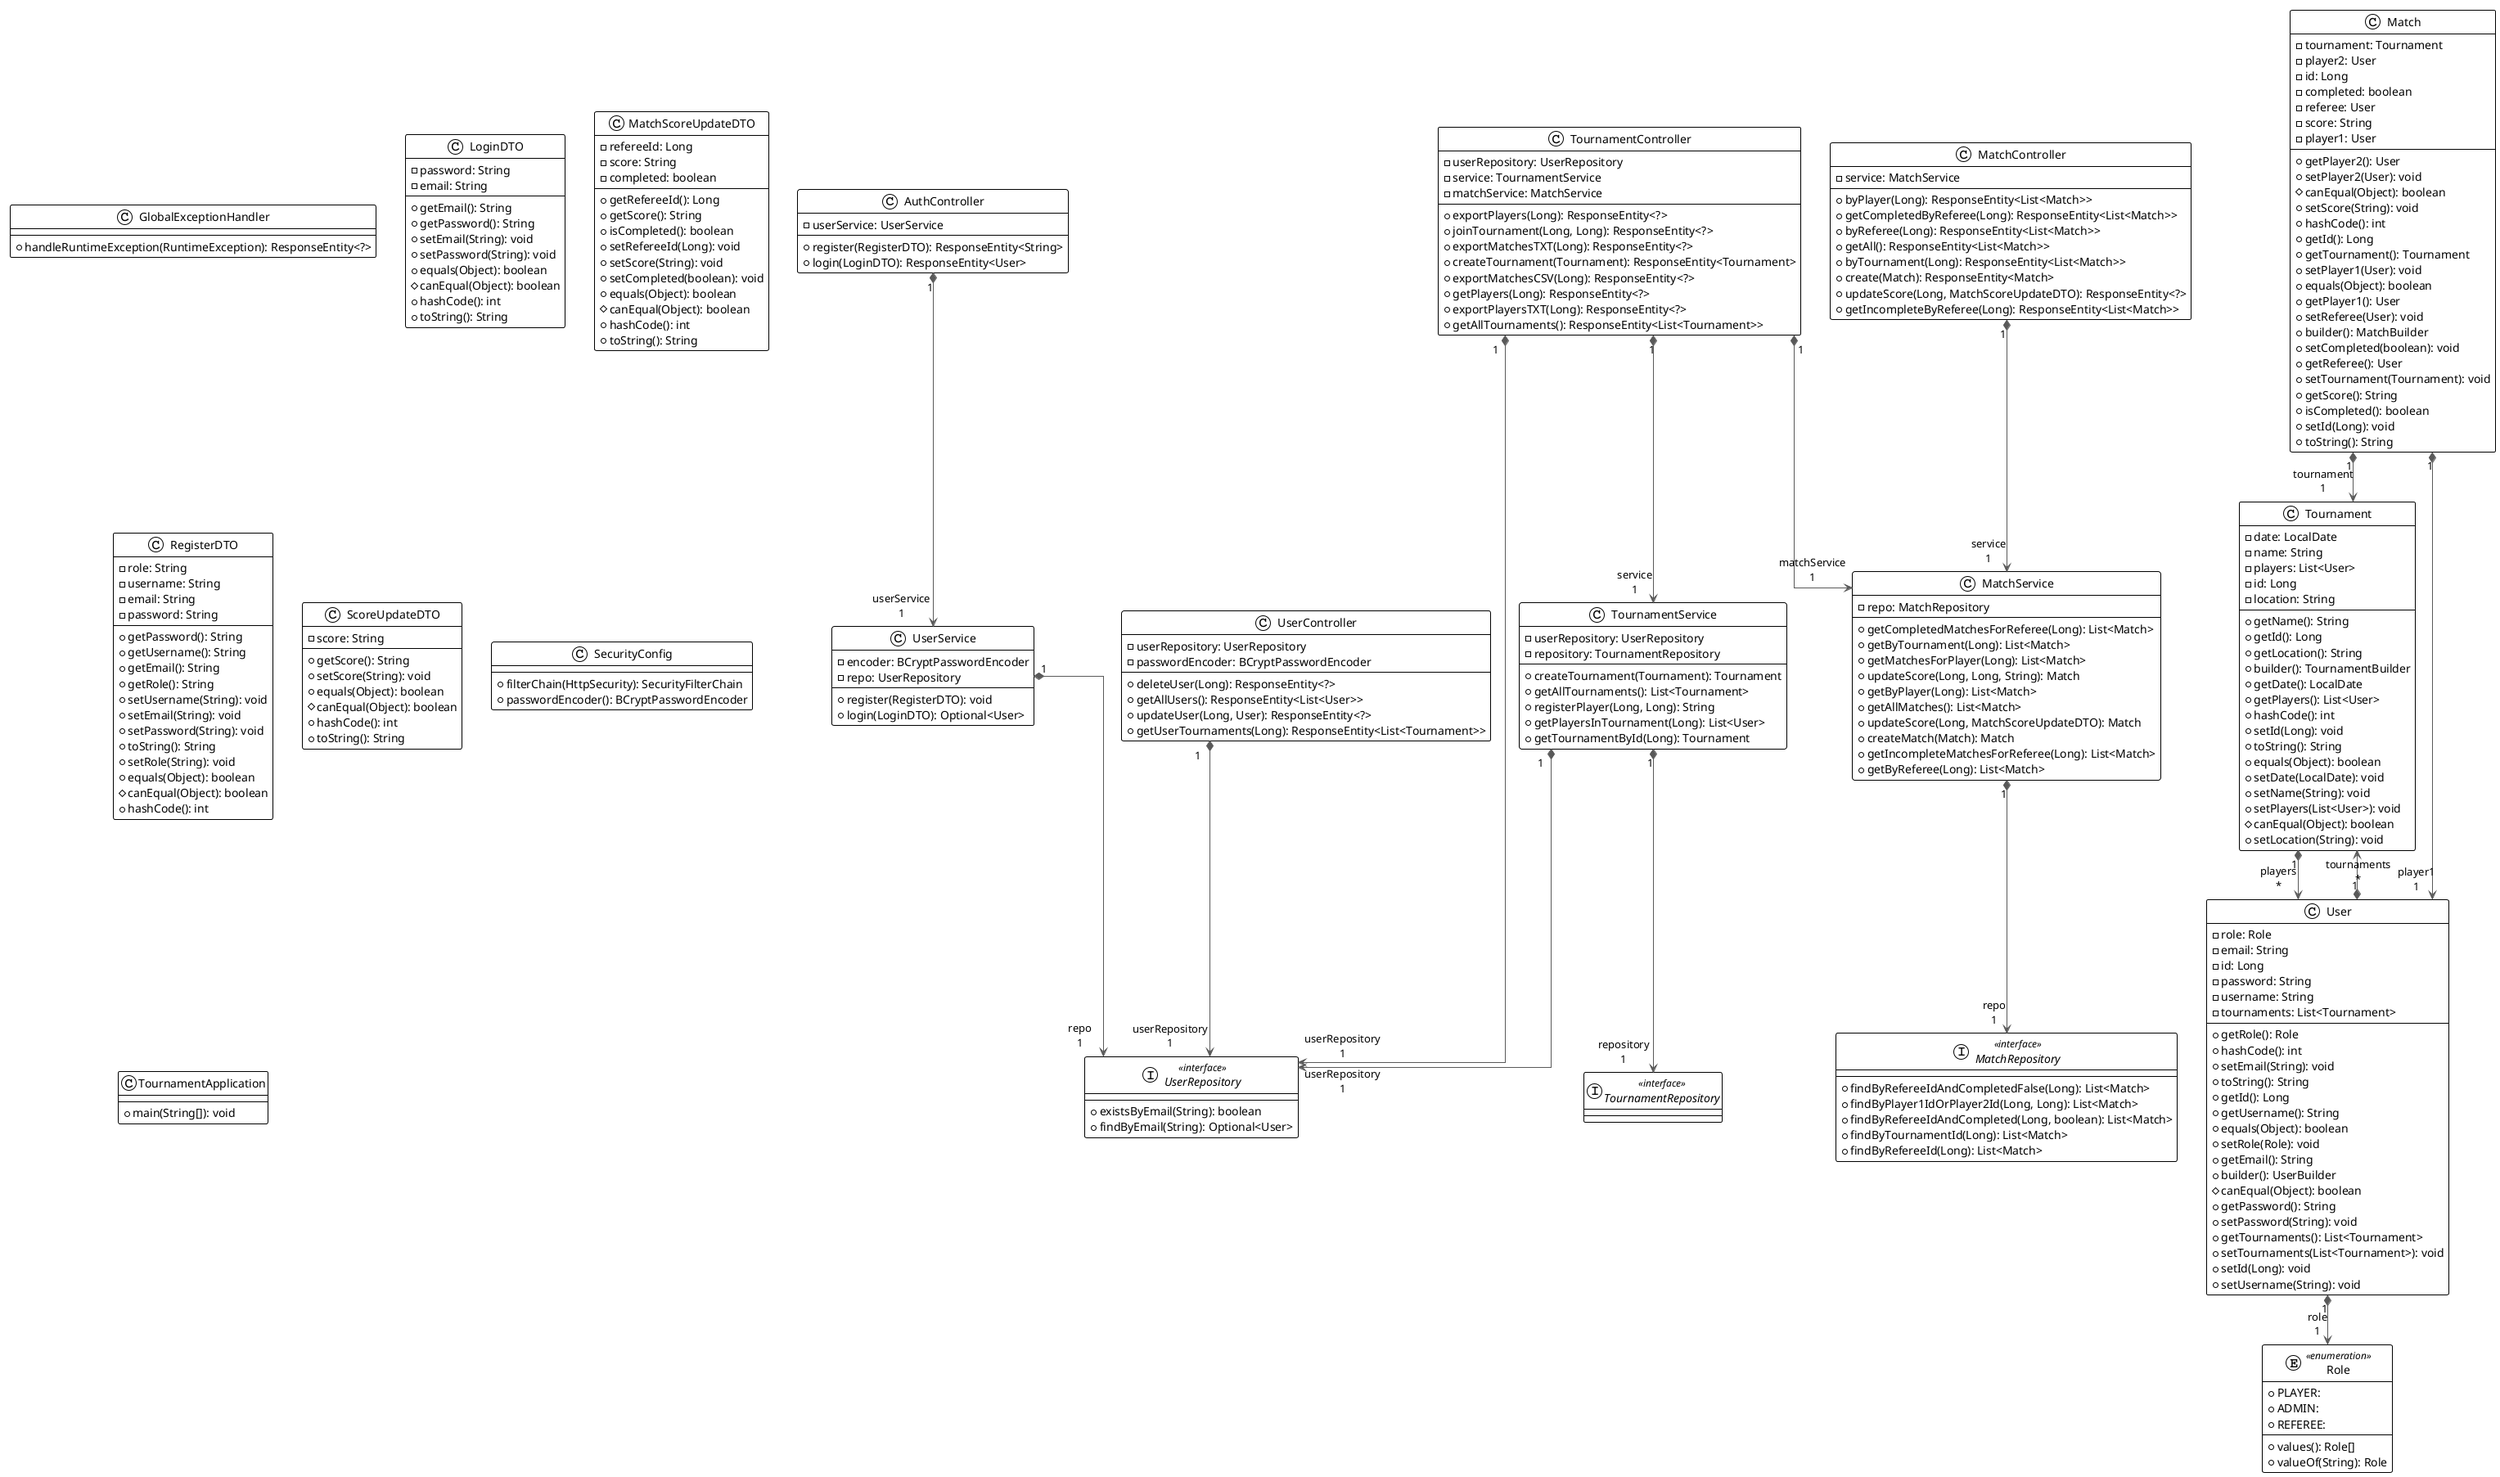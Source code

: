 @startuml

!theme plain
top to bottom direction
skinparam linetype ortho

class AuthController {
  - userService: UserService
  + register(RegisterDTO): ResponseEntity<String>
  + login(LoginDTO): ResponseEntity<User>
}
class GlobalExceptionHandler {
  + handleRuntimeException(RuntimeException): ResponseEntity<?>
}
class LoginDTO {
  - password: String
  - email: String
  + getEmail(): String
  + getPassword(): String
  + setEmail(String): void
  + setPassword(String): void
  + equals(Object): boolean
  # canEqual(Object): boolean
  + hashCode(): int
  + toString(): String
}
class Match {
  - tournament: Tournament
  - player2: User
  - id: Long
  - completed: boolean
  - referee: User
  - score: String
  - player1: User
  + getPlayer2(): User
  + setPlayer2(User): void
  # canEqual(Object): boolean
  + setScore(String): void
  + hashCode(): int
  + getId(): Long
  + getTournament(): Tournament
  + setPlayer1(User): void
  + equals(Object): boolean
  + getPlayer1(): User
  + setReferee(User): void
  + builder(): MatchBuilder
  + setCompleted(boolean): void
  + getReferee(): User
  + setTournament(Tournament): void
  + getScore(): String
  + isCompleted(): boolean
  + setId(Long): void
  + toString(): String
}
class MatchController {
  - service: MatchService
  + byPlayer(Long): ResponseEntity<List<Match>>
  + getCompletedByReferee(Long): ResponseEntity<List<Match>>
  + byReferee(Long): ResponseEntity<List<Match>>
  + getAll(): ResponseEntity<List<Match>>
  + byTournament(Long): ResponseEntity<List<Match>>
  + create(Match): ResponseEntity<Match>
  + updateScore(Long, MatchScoreUpdateDTO): ResponseEntity<?>
  + getIncompleteByReferee(Long): ResponseEntity<List<Match>>
}
interface MatchRepository << interface >> {
  + findByRefereeIdAndCompletedFalse(Long): List<Match>
  + findByPlayer1IdOrPlayer2Id(Long, Long): List<Match>
  + findByRefereeIdAndCompleted(Long, boolean): List<Match>
  + findByTournamentId(Long): List<Match>
  + findByRefereeId(Long): List<Match>
}
class MatchScoreUpdateDTO {
  - refereeId: Long
  - score: String
  - completed: boolean
  + getRefereeId(): Long
  + getScore(): String
  + isCompleted(): boolean
  + setRefereeId(Long): void
  + setScore(String): void
  + setCompleted(boolean): void
  + equals(Object): boolean
  # canEqual(Object): boolean
  + hashCode(): int
  + toString(): String
}
class MatchService {
  - repo: MatchRepository
  + getCompletedMatchesForReferee(Long): List<Match>
  + getByTournament(Long): List<Match>
  + getMatchesForPlayer(Long): List<Match>
  + updateScore(Long, Long, String): Match
  + getByPlayer(Long): List<Match>
  + getAllMatches(): List<Match>
  + updateScore(Long, MatchScoreUpdateDTO): Match
  + createMatch(Match): Match
  + getIncompleteMatchesForReferee(Long): List<Match>
  + getByReferee(Long): List<Match>
}
class RegisterDTO {
  - role: String
  - username: String
  - email: String
  - password: String
  + getPassword(): String
  + getUsername(): String
  + getEmail(): String
  + getRole(): String
  + setUsername(String): void
  + setEmail(String): void
  + setPassword(String): void
  + toString(): String
  + setRole(String): void
  + equals(Object): boolean
  # canEqual(Object): boolean
  + hashCode(): int
}
enum Role << enumeration >> {
  + PLAYER: 
  + ADMIN: 
  + REFEREE: 
  + values(): Role[]
  + valueOf(String): Role
}
class ScoreUpdateDTO {
  - score: String
  + getScore(): String
  + setScore(String): void
  + equals(Object): boolean
  # canEqual(Object): boolean
  + hashCode(): int
  + toString(): String
}
class SecurityConfig {
  + filterChain(HttpSecurity): SecurityFilterChain
  + passwordEncoder(): BCryptPasswordEncoder
}
class Tournament {
  - date: LocalDate
  - name: String
  - players: List<User>
  - id: Long
  - location: String
  + getName(): String
  + getId(): Long
  + getLocation(): String
  + builder(): TournamentBuilder
  + getDate(): LocalDate
  + getPlayers(): List<User>
  + hashCode(): int
  + setId(Long): void
  + toString(): String
  + equals(Object): boolean
  + setDate(LocalDate): void
  + setName(String): void
  + setPlayers(List<User>): void
  # canEqual(Object): boolean
  + setLocation(String): void
}
class TournamentApplication {
  + main(String[]): void
}
class TournamentController {
  - userRepository: UserRepository
  - service: TournamentService
  - matchService: MatchService
  + exportPlayers(Long): ResponseEntity<?>
  + joinTournament(Long, Long): ResponseEntity<?>
  + exportMatchesTXT(Long): ResponseEntity<?>
  + createTournament(Tournament): ResponseEntity<Tournament>
  + exportMatchesCSV(Long): ResponseEntity<?>
  + getPlayers(Long): ResponseEntity<?>
  + exportPlayersTXT(Long): ResponseEntity<?>
  + getAllTournaments(): ResponseEntity<List<Tournament>>
}
interface TournamentRepository << interface >>
class TournamentService {
  - userRepository: UserRepository
  - repository: TournamentRepository
  + createTournament(Tournament): Tournament
  + getAllTournaments(): List<Tournament>
  + registerPlayer(Long, Long): String
  + getPlayersInTournament(Long): List<User>
  + getTournamentById(Long): Tournament
}
class User {
  - role: Role
  - email: String
  - id: Long
  - password: String
  - username: String
  - tournaments: List<Tournament>
  + getRole(): Role
  + hashCode(): int
  + setEmail(String): void
  + toString(): String
  + getId(): Long
  + getUsername(): String
  + equals(Object): boolean
  + setRole(Role): void
  + getEmail(): String
  + builder(): UserBuilder
  # canEqual(Object): boolean
  + getPassword(): String
  + setPassword(String): void
  + getTournaments(): List<Tournament>
  + setTournaments(List<Tournament>): void
  + setId(Long): void
  + setUsername(String): void
}
class UserController {
  - userRepository: UserRepository
  - passwordEncoder: BCryptPasswordEncoder
  + deleteUser(Long): ResponseEntity<?>
  + getAllUsers(): ResponseEntity<List<User>>
  + updateUser(Long, User): ResponseEntity<?>
  + getUserTournaments(Long): ResponseEntity<List<Tournament>>
}
interface UserRepository << interface >> {
  + existsByEmail(String): boolean
  + findByEmail(String): Optional<User>
}
class UserService {
  - encoder: BCryptPasswordEncoder
  - repo: UserRepository
  + register(RegisterDTO): void
  + login(LoginDTO): Optional<User>
}

AuthController         "1" *-[#595959,plain]-> "userService\n1" UserService            
Match                  "1" *-[#595959,plain]-> "tournament\n1" Tournament             
Match                  "1" *-[#595959,plain]-> "player1\n1" User                   
MatchController        "1" *-[#595959,plain]-> "service\n1" MatchService           
MatchService           "1" *-[#595959,plain]-> "repo\n1" MatchRepository        
Tournament             "1" *-[#595959,plain]-> "players\n*" User                   
TournamentController   "1" *-[#595959,plain]-> "matchService\n1" MatchService           
TournamentController   "1" *-[#595959,plain]-> "service\n1" TournamentService      
TournamentController   "1" *-[#595959,plain]-> "userRepository\n1" UserRepository         
TournamentService      "1" *-[#595959,plain]-> "repository\n1" TournamentRepository   
TournamentService      "1" *-[#595959,plain]-> "userRepository\n1" UserRepository         
User                   "1" *-[#595959,plain]-> "role\n1" Role                   
User                   "1" *-[#595959,plain]-> "tournaments\n*" Tournament             
UserController         "1" *-[#595959,plain]-> "userRepository\n1" UserRepository         
UserService            "1" *-[#595959,plain]-> "repo\n1" UserRepository         
@enduml
